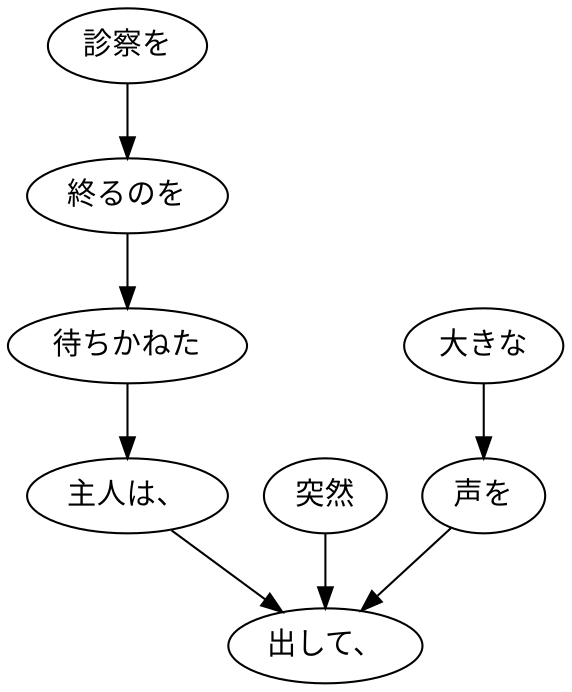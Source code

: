 digraph graph5404 {
	node0 [label="診察を"];
	node1 [label="終るのを"];
	node2 [label="待ちかねた"];
	node3 [label="主人は、"];
	node4 [label="突然"];
	node5 [label="大きな"];
	node6 [label="声を"];
	node7 [label="出して、"];
	node0 -> node1;
	node1 -> node2;
	node2 -> node3;
	node3 -> node7;
	node4 -> node7;
	node5 -> node6;
	node6 -> node7;
}
